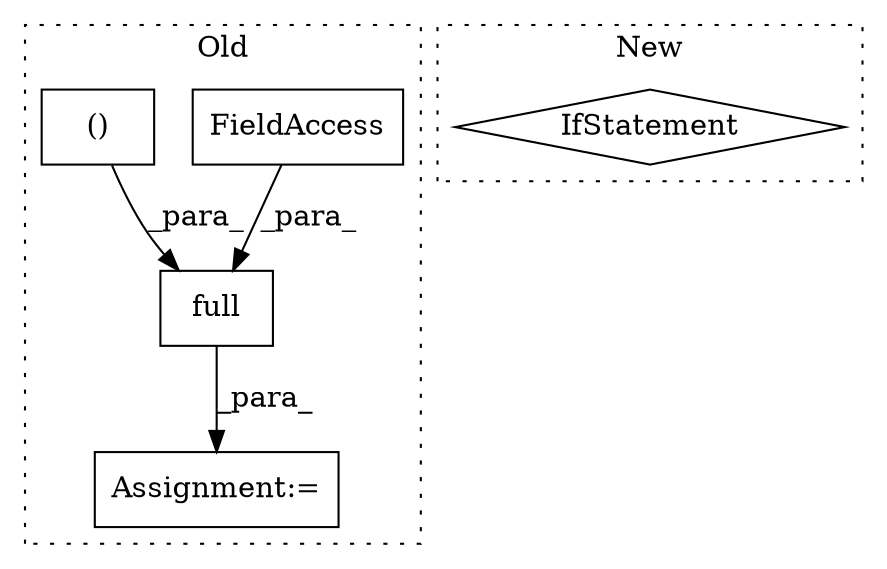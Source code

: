 digraph G {
subgraph cluster0 {
1 [label="full" a="32" s="3112,3185" l="12,1" shape="box"];
3 [label="Assignment:=" a="7" s="3105" l="1" shape="box"];
4 [label="FieldAccess" a="22" s="3163" l="16" shape="box"];
5 [label="()" a="106" s="3124" l="37" shape="box"];
label = "Old";
style="dotted";
}
subgraph cluster1 {
2 [label="IfStatement" a="25" s="2674,2704" l="4,2" shape="diamond"];
label = "New";
style="dotted";
}
1 -> 3 [label="_para_"];
4 -> 1 [label="_para_"];
5 -> 1 [label="_para_"];
}